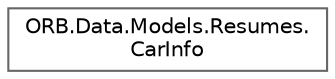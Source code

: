 digraph "Graphical Class Hierarchy"
{
 // INTERACTIVE_SVG=YES
 // LATEX_PDF_SIZE
  bgcolor="transparent";
  edge [fontname=Helvetica,fontsize=10,labelfontname=Helvetica,labelfontsize=10];
  node [fontname=Helvetica,fontsize=10,shape=box,height=0.2,width=0.4];
  rankdir="LR";
  Node0 [id="Node000000",label="ORB.Data.Models.Resumes.\lCarInfo",height=0.2,width=0.4,color="grey40", fillcolor="white", style="filled",URL="$class_o_r_b_1_1_data_1_1_models_1_1_resumes_1_1_car_info.html",tooltip="Represents CarInfo of a person in a resume."];
}
